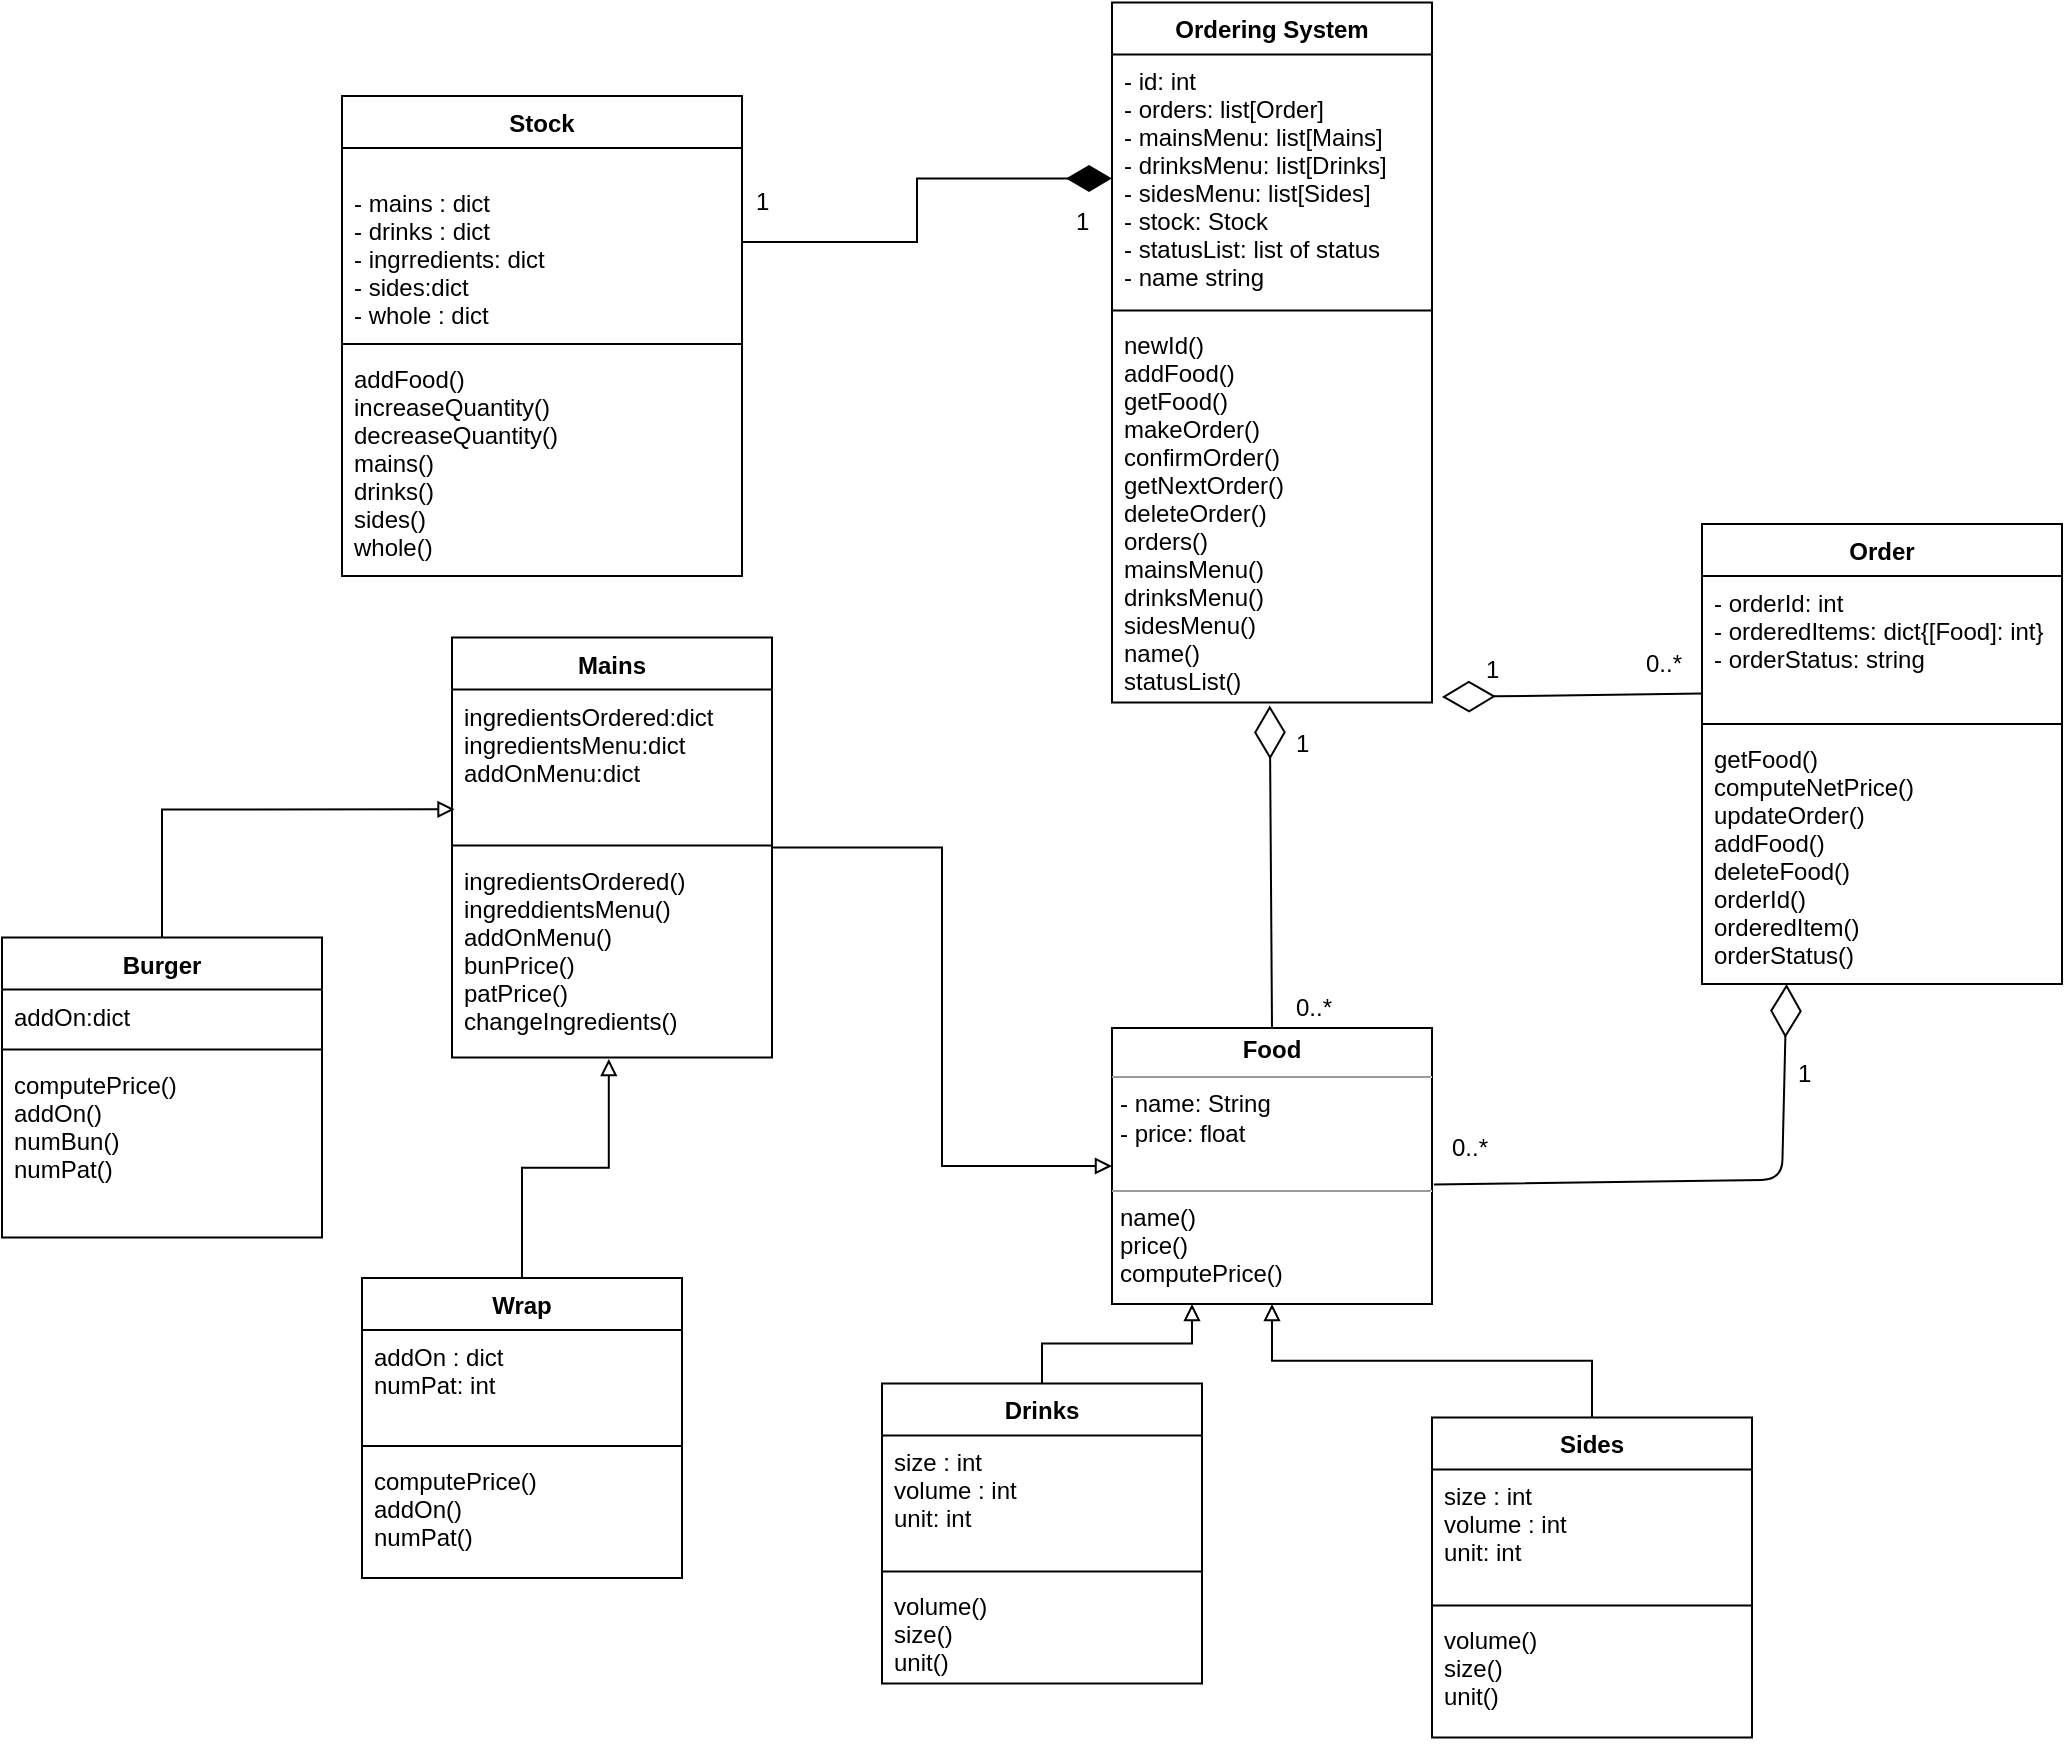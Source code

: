 <mxfile version="10.6.5" type="device"><diagram id="b44U0fsSiL7LGpA6iB5o" name="Page-1"><mxGraphModel dx="860" dy="906" grid="1" gridSize="10" guides="1" tooltips="1" connect="1" arrows="1" fold="1" page="1" pageScale="1" pageWidth="827" pageHeight="1169" math="0" shadow="0"><root><mxCell id="0"/><mxCell id="1" parent="0"/><mxCell id="Y0O8jJA_fNQwRt3xbqB9-1" style="edgeStyle=orthogonalEdgeStyle;rounded=0;orthogonalLoop=1;jettySize=auto;html=1;entryX=1;entryY=0.5;entryDx=0;entryDy=0;endArrow=block;endFill=0;" edge="1" parent="1"><mxGeometry relative="1" as="geometry"><mxPoint x="1014.429" y="1345.81" as="sourcePoint"/></mxGeometry></mxCell><mxCell id="Y0O8jJA_fNQwRt3xbqB9-5" value="&lt;p style=&quot;margin: 0px ; margin-top: 4px ; text-align: center&quot;&gt;&lt;b&gt;Food&lt;/b&gt;&lt;/p&gt;&lt;hr size=&quot;1&quot;&gt;&lt;p style=&quot;margin: 0px ; margin-left: 4px&quot;&gt;- name: String&lt;/p&gt;&lt;p style=&quot;margin: 0px ; margin-left: 4px&quot;&gt;- price: float&lt;/p&gt;&lt;p style=&quot;margin: 0px ; margin-left: 4px&quot;&gt;&lt;br&gt;&lt;/p&gt;&lt;hr size=&quot;1&quot;&gt;&lt;p style=&quot;margin: 0px ; margin-left: 4px&quot;&gt;name()&lt;/p&gt;&lt;p style=&quot;margin: 0px ; margin-left: 4px&quot;&gt;price()&lt;/p&gt;&lt;p style=&quot;margin: 0px ; margin-left: 4px&quot;&gt;computePrice()&lt;/p&gt;&lt;p style=&quot;margin: 0px ; margin-left: 4px&quot;&gt;&lt;br&gt;&lt;/p&gt;" style="verticalAlign=top;align=left;overflow=fill;fontSize=12;fontFamily=Helvetica;html=1;" vertex="1" parent="1"><mxGeometry x="1525" y="702" width="160" height="138" as="geometry"/></mxCell><mxCell id="Y0O8jJA_fNQwRt3xbqB9-6" value="1&lt;br&gt;" style="text;html=1;resizable=0;points=[];autosize=1;align=left;verticalAlign=top;spacingTop=-4;" vertex="1" parent="1"><mxGeometry x="1866" y="714.81" width="20" height="20" as="geometry"/></mxCell><mxCell id="Y0O8jJA_fNQwRt3xbqB9-7" value="" style="endArrow=diamondThin;endFill=0;endSize=24;html=1;exitX=0.5;exitY=0;exitDx=0;exitDy=0;entryX=0.493;entryY=1.008;entryDx=0;entryDy=0;entryPerimeter=0;" edge="1" parent="1" source="Y0O8jJA_fNQwRt3xbqB9-5" target="Y0O8jJA_fNQwRt3xbqB9-115"><mxGeometry width="160" relative="1" as="geometry"><mxPoint x="1522" y="651.81" as="sourcePoint"/><mxPoint x="1603" y="450" as="targetPoint"/></mxGeometry></mxCell><mxCell id="Y0O8jJA_fNQwRt3xbqB9-8" value="0..*" style="text;html=1;resizable=0;points=[];autosize=1;align=left;verticalAlign=top;spacingTop=-4;" vertex="1" parent="1"><mxGeometry x="1790" y="509.81" width="30" height="20" as="geometry"/></mxCell><mxCell id="Y0O8jJA_fNQwRt3xbqB9-9" value="1" style="text;html=1;resizable=0;points=[];autosize=1;align=left;verticalAlign=top;spacingTop=-4;" vertex="1" parent="1"><mxGeometry x="1615" y="549.81" width="20" height="20" as="geometry"/></mxCell><mxCell id="Y0O8jJA_fNQwRt3xbqB9-10" value="0..*" style="text;html=1;resizable=0;points=[];autosize=1;align=left;verticalAlign=top;spacingTop=-4;" vertex="1" parent="1"><mxGeometry x="1615" y="681.81" width="30" height="20" as="geometry"/></mxCell><mxCell id="Y0O8jJA_fNQwRt3xbqB9-11" value="" style="endArrow=diamondThin;endFill=0;endSize=24;html=1;exitX=1.006;exitY=0.567;exitDx=0;exitDy=0;exitPerimeter=0;entryX=0.235;entryY=1;entryDx=0;entryDy=0;entryPerimeter=0;" edge="1" parent="1" source="Y0O8jJA_fNQwRt3xbqB9-5" target="Y0O8jJA_fNQwRt3xbqB9-111"><mxGeometry width="160" relative="1" as="geometry"><mxPoint x="1870" y="768.81" as="sourcePoint"/><mxPoint x="2160" y="530" as="targetPoint"/><Array as="points"><mxPoint x="1860" y="777.81"/></Array></mxGeometry></mxCell><mxCell id="Y0O8jJA_fNQwRt3xbqB9-12" value="" style="endArrow=diamondThin;endFill=0;endSize=24;html=1;exitX=0;exitY=0.601;exitDx=0;exitDy=0;entryX=1;entryY=0.658;entryDx=0;entryDy=0;exitPerimeter=0;entryPerimeter=0;" edge="1" parent="1"><mxGeometry width="160" relative="1" as="geometry"><mxPoint x="1820" y="534.81" as="sourcePoint"/><mxPoint x="1690" y="536.476" as="targetPoint"/></mxGeometry></mxCell><mxCell id="Y0O8jJA_fNQwRt3xbqB9-13" value="Stock" style="swimlane;fontStyle=1;align=center;verticalAlign=top;childLayout=stackLayout;horizontal=1;startSize=26;horizontalStack=0;resizeParent=1;resizeParentMax=0;resizeLast=0;collapsible=1;marginBottom=0;" vertex="1" parent="1"><mxGeometry x="1140" y="236" width="200" height="240" as="geometry"/></mxCell><mxCell id="Y0O8jJA_fNQwRt3xbqB9-14" value="&#10;- mains : dict&#10;- drinks : dict&#10;- ingrredients: dict&#10;- sides:dict&#10;- whole : dict" style="text;strokeColor=none;fillColor=none;align=left;verticalAlign=top;spacingLeft=4;spacingRight=4;overflow=hidden;rotatable=0;points=[[0,0.5],[1,0.5]];portConstraint=eastwest;" vertex="1" parent="Y0O8jJA_fNQwRt3xbqB9-13"><mxGeometry y="26" width="200" height="94" as="geometry"/></mxCell><mxCell id="Y0O8jJA_fNQwRt3xbqB9-15" value="" style="line;strokeWidth=1;fillColor=none;align=left;verticalAlign=middle;spacingTop=-1;spacingLeft=3;spacingRight=3;rotatable=0;labelPosition=right;points=[];portConstraint=eastwest;" vertex="1" parent="Y0O8jJA_fNQwRt3xbqB9-13"><mxGeometry y="120" width="200" height="8" as="geometry"/></mxCell><mxCell id="Y0O8jJA_fNQwRt3xbqB9-16" value="addFood()&#10;increaseQuantity()&#10;decreaseQuantity()&#10;mains()&#10;drinks()&#10;sides()&#10;whole()&#10;" style="text;strokeColor=none;fillColor=none;align=left;verticalAlign=top;spacingLeft=4;spacingRight=4;overflow=hidden;rotatable=0;points=[[0,0.5],[1,0.5]];portConstraint=eastwest;" vertex="1" parent="Y0O8jJA_fNQwRt3xbqB9-13"><mxGeometry y="128" width="200" height="112" as="geometry"/></mxCell><mxCell id="Y0O8jJA_fNQwRt3xbqB9-22" value="1" style="text;html=1;resizable=0;points=[];autosize=1;align=left;verticalAlign=top;spacingTop=-4;" vertex="1" parent="1"><mxGeometry x="1710" y="512.81" width="20" height="20" as="geometry"/></mxCell><mxCell id="Y0O8jJA_fNQwRt3xbqB9-23" value="0..*" style="text;html=1;resizable=0;points=[];autosize=1;align=left;verticalAlign=top;spacingTop=-4;" vertex="1" parent="1"><mxGeometry x="1693" y="751.81" width="30" height="20" as="geometry"/></mxCell><mxCell id="Y0O8jJA_fNQwRt3xbqB9-25" style="edgeStyle=orthogonalEdgeStyle;rounded=0;orthogonalLoop=1;jettySize=auto;html=1;entryX=0;entryY=0.5;entryDx=0;entryDy=0;endArrow=block;endFill=0;" edge="1" parent="1" source="Y0O8jJA_fNQwRt3xbqB9-27" target="Y0O8jJA_fNQwRt3xbqB9-5"><mxGeometry relative="1" as="geometry"/></mxCell><mxCell id="Y0O8jJA_fNQwRt3xbqB9-27" value="Mains" style="swimlane;fontStyle=1;align=center;verticalAlign=top;childLayout=stackLayout;horizontal=1;startSize=26;horizontalStack=0;resizeParent=1;resizeParentMax=0;resizeLast=0;collapsible=1;marginBottom=0;" vertex="1" parent="1"><mxGeometry x="1195" y="506.81" width="160" height="210" as="geometry"/></mxCell><mxCell id="Y0O8jJA_fNQwRt3xbqB9-28" value="ingredientsOrdered:dict&#10;ingredientsMenu:dict&#10;addOnMenu:dict&#10;" style="text;strokeColor=none;fillColor=none;align=left;verticalAlign=top;spacingLeft=4;spacingRight=4;overflow=hidden;rotatable=0;points=[[0,0.5],[1,0.5]];portConstraint=eastwest;" vertex="1" parent="Y0O8jJA_fNQwRt3xbqB9-27"><mxGeometry y="26" width="160" height="74" as="geometry"/></mxCell><mxCell id="Y0O8jJA_fNQwRt3xbqB9-29" value="" style="line;strokeWidth=1;fillColor=none;align=left;verticalAlign=middle;spacingTop=-1;spacingLeft=3;spacingRight=3;rotatable=0;labelPosition=right;points=[];portConstraint=eastwest;" vertex="1" parent="Y0O8jJA_fNQwRt3xbqB9-27"><mxGeometry y="100" width="160" height="8" as="geometry"/></mxCell><mxCell id="Y0O8jJA_fNQwRt3xbqB9-30" value="ingredientsOrdered()&#10;ingreddientsMenu()&#10;addOnMenu()&#10;bunPrice()&#10;patPrice()&#10;changeIngredients()&#10;" style="text;strokeColor=none;fillColor=none;align=left;verticalAlign=top;spacingLeft=4;spacingRight=4;overflow=hidden;rotatable=0;points=[[0,0.5],[1,0.5]];portConstraint=eastwest;" vertex="1" parent="Y0O8jJA_fNQwRt3xbqB9-27"><mxGeometry y="108" width="160" height="102" as="geometry"/></mxCell><mxCell id="Y0O8jJA_fNQwRt3xbqB9-31" style="edgeStyle=orthogonalEdgeStyle;rounded=0;orthogonalLoop=1;jettySize=auto;html=1;entryX=0.008;entryY=0.809;entryDx=0;entryDy=0;entryPerimeter=0;endArrow=block;endFill=0;" edge="1" parent="1" source="Y0O8jJA_fNQwRt3xbqB9-32" target="Y0O8jJA_fNQwRt3xbqB9-28"><mxGeometry relative="1" as="geometry"/></mxCell><mxCell id="Y0O8jJA_fNQwRt3xbqB9-32" value="Burger" style="swimlane;fontStyle=1;align=center;verticalAlign=top;childLayout=stackLayout;horizontal=1;startSize=26;horizontalStack=0;resizeParent=1;resizeParentMax=0;resizeLast=0;collapsible=1;marginBottom=0;" vertex="1" parent="1"><mxGeometry x="970" y="656.81" width="160" height="150" as="geometry"/></mxCell><mxCell id="Y0O8jJA_fNQwRt3xbqB9-33" value="addOn:dict" style="text;strokeColor=none;fillColor=none;align=left;verticalAlign=top;spacingLeft=4;spacingRight=4;overflow=hidden;rotatable=0;points=[[0,0.5],[1,0.5]];portConstraint=eastwest;" vertex="1" parent="Y0O8jJA_fNQwRt3xbqB9-32"><mxGeometry y="26" width="160" height="26" as="geometry"/></mxCell><mxCell id="Y0O8jJA_fNQwRt3xbqB9-34" value="" style="line;strokeWidth=1;fillColor=none;align=left;verticalAlign=middle;spacingTop=-1;spacingLeft=3;spacingRight=3;rotatable=0;labelPosition=right;points=[];portConstraint=eastwest;" vertex="1" parent="Y0O8jJA_fNQwRt3xbqB9-32"><mxGeometry y="52" width="160" height="8" as="geometry"/></mxCell><mxCell id="Y0O8jJA_fNQwRt3xbqB9-35" value="computePrice()&#10;addOn()&#10;numBun()&#10;numPat()&#10;" style="text;strokeColor=none;fillColor=none;align=left;verticalAlign=top;spacingLeft=4;spacingRight=4;overflow=hidden;rotatable=0;points=[[0,0.5],[1,0.5]];portConstraint=eastwest;" vertex="1" parent="Y0O8jJA_fNQwRt3xbqB9-32"><mxGeometry y="60" width="160" height="90" as="geometry"/></mxCell><mxCell id="Y0O8jJA_fNQwRt3xbqB9-36" style="edgeStyle=orthogonalEdgeStyle;rounded=0;orthogonalLoop=1;jettySize=auto;html=1;entryX=0.49;entryY=1.007;entryDx=0;entryDy=0;entryPerimeter=0;endArrow=block;endFill=0;" edge="1" parent="1" source="Y0O8jJA_fNQwRt3xbqB9-37" target="Y0O8jJA_fNQwRt3xbqB9-30"><mxGeometry relative="1" as="geometry"/></mxCell><mxCell id="Y0O8jJA_fNQwRt3xbqB9-37" value="Wrap" style="swimlane;fontStyle=1;align=center;verticalAlign=top;childLayout=stackLayout;horizontal=1;startSize=26;horizontalStack=0;resizeParent=1;resizeParentMax=0;resizeLast=0;collapsible=1;marginBottom=0;" vertex="1" parent="1"><mxGeometry x="1150" y="827.0" width="160" height="150" as="geometry"/></mxCell><mxCell id="Y0O8jJA_fNQwRt3xbqB9-38" value="addOn : dict&#10;numPat: int&#10;" style="text;strokeColor=none;fillColor=none;align=left;verticalAlign=top;spacingLeft=4;spacingRight=4;overflow=hidden;rotatable=0;points=[[0,0.5],[1,0.5]];portConstraint=eastwest;" vertex="1" parent="Y0O8jJA_fNQwRt3xbqB9-37"><mxGeometry y="26" width="160" height="54" as="geometry"/></mxCell><mxCell id="Y0O8jJA_fNQwRt3xbqB9-39" value="" style="line;strokeWidth=1;fillColor=none;align=left;verticalAlign=middle;spacingTop=-1;spacingLeft=3;spacingRight=3;rotatable=0;labelPosition=right;points=[];portConstraint=eastwest;" vertex="1" parent="Y0O8jJA_fNQwRt3xbqB9-37"><mxGeometry y="80" width="160" height="8" as="geometry"/></mxCell><mxCell id="Y0O8jJA_fNQwRt3xbqB9-40" value="computePrice()&#10;addOn()&#10;numPat()&#10;" style="text;strokeColor=none;fillColor=none;align=left;verticalAlign=top;spacingLeft=4;spacingRight=4;overflow=hidden;rotatable=0;points=[[0,0.5],[1,0.5]];portConstraint=eastwest;" vertex="1" parent="Y0O8jJA_fNQwRt3xbqB9-37"><mxGeometry y="88" width="160" height="62" as="geometry"/></mxCell><mxCell id="Y0O8jJA_fNQwRt3xbqB9-41" style="edgeStyle=orthogonalEdgeStyle;rounded=0;orthogonalLoop=1;jettySize=auto;html=1;endArrow=block;endFill=0;entryX=0.25;entryY=1;entryDx=0;entryDy=0;" edge="1" parent="1" source="Y0O8jJA_fNQwRt3xbqB9-42" target="Y0O8jJA_fNQwRt3xbqB9-5"><mxGeometry relative="1" as="geometry"><mxPoint x="1580.0" y="843.81" as="targetPoint"/></mxGeometry></mxCell><mxCell id="Y0O8jJA_fNQwRt3xbqB9-42" value="Drinks" style="swimlane;fontStyle=1;align=center;verticalAlign=top;childLayout=stackLayout;horizontal=1;startSize=26;horizontalStack=0;resizeParent=1;resizeParentMax=0;resizeLast=0;collapsible=1;marginBottom=0;" vertex="1" parent="1"><mxGeometry x="1410" y="879.714" width="160" height="150" as="geometry"/></mxCell><mxCell id="Y0O8jJA_fNQwRt3xbqB9-43" value="size : int&#10;volume : int&#10;unit: int&#10;" style="text;strokeColor=none;fillColor=none;align=left;verticalAlign=top;spacingLeft=4;spacingRight=4;overflow=hidden;rotatable=0;points=[[0,0.5],[1,0.5]];portConstraint=eastwest;" vertex="1" parent="Y0O8jJA_fNQwRt3xbqB9-42"><mxGeometry y="26" width="160" height="64" as="geometry"/></mxCell><mxCell id="Y0O8jJA_fNQwRt3xbqB9-44" value="" style="line;strokeWidth=1;fillColor=none;align=left;verticalAlign=middle;spacingTop=-1;spacingLeft=3;spacingRight=3;rotatable=0;labelPosition=right;points=[];portConstraint=eastwest;" vertex="1" parent="Y0O8jJA_fNQwRt3xbqB9-42"><mxGeometry y="90" width="160" height="8" as="geometry"/></mxCell><mxCell id="Y0O8jJA_fNQwRt3xbqB9-45" value="volume()&#10;size()&#10;unit()&#10;" style="text;strokeColor=none;fillColor=none;align=left;verticalAlign=top;spacingLeft=4;spacingRight=4;overflow=hidden;rotatable=0;points=[[0,0.5],[1,0.5]];portConstraint=eastwest;" vertex="1" parent="Y0O8jJA_fNQwRt3xbqB9-42"><mxGeometry y="98" width="160" height="52" as="geometry"/></mxCell><mxCell id="Y0O8jJA_fNQwRt3xbqB9-46" style="edgeStyle=orthogonalEdgeStyle;rounded=0;orthogonalLoop=1;jettySize=auto;html=1;endArrow=block;endFill=0;" edge="1" parent="1" source="Y0O8jJA_fNQwRt3xbqB9-47" target="Y0O8jJA_fNQwRt3xbqB9-5"><mxGeometry relative="1" as="geometry"><mxPoint x="1650.0" y="843.81" as="targetPoint"/></mxGeometry></mxCell><mxCell id="Y0O8jJA_fNQwRt3xbqB9-47" value="Sides" style="swimlane;fontStyle=1;align=center;verticalAlign=top;childLayout=stackLayout;horizontal=1;startSize=26;horizontalStack=0;resizeParent=1;resizeParentMax=0;resizeLast=0;collapsible=1;marginBottom=0;" vertex="1" parent="1"><mxGeometry x="1685" y="896.714" width="160" height="160" as="geometry"/></mxCell><mxCell id="Y0O8jJA_fNQwRt3xbqB9-48" value="size : int&#10;volume : int&#10;unit: int&#10;" style="text;strokeColor=none;fillColor=none;align=left;verticalAlign=top;spacingLeft=4;spacingRight=4;overflow=hidden;rotatable=0;points=[[0,0.5],[1,0.5]];portConstraint=eastwest;" vertex="1" parent="Y0O8jJA_fNQwRt3xbqB9-47"><mxGeometry y="26" width="160" height="64" as="geometry"/></mxCell><mxCell id="Y0O8jJA_fNQwRt3xbqB9-49" value="" style="line;strokeWidth=1;fillColor=none;align=left;verticalAlign=middle;spacingTop=-1;spacingLeft=3;spacingRight=3;rotatable=0;labelPosition=right;points=[];portConstraint=eastwest;" vertex="1" parent="Y0O8jJA_fNQwRt3xbqB9-47"><mxGeometry y="90" width="160" height="8" as="geometry"/></mxCell><mxCell id="Y0O8jJA_fNQwRt3xbqB9-50" value="volume()&#10;size()&#10;unit()&#10;&#10;" style="text;strokeColor=none;fillColor=none;align=left;verticalAlign=top;spacingLeft=4;spacingRight=4;overflow=hidden;rotatable=0;points=[[0,0.5],[1,0.5]];portConstraint=eastwest;" vertex="1" parent="Y0O8jJA_fNQwRt3xbqB9-47"><mxGeometry y="98" width="160" height="62" as="geometry"/></mxCell><mxCell id="Y0O8jJA_fNQwRt3xbqB9-51" style="edgeStyle=orthogonalEdgeStyle;rounded=0;orthogonalLoop=1;jettySize=auto;html=1;endArrow=diamondThin;endFill=1;strokeWidth=1;endSize=20;" edge="1" parent="1" source="Y0O8jJA_fNQwRt3xbqB9-14" target="Y0O8jJA_fNQwRt3xbqB9-113"><mxGeometry relative="1" as="geometry"><mxPoint x="1525" y="128.714" as="targetPoint"/></mxGeometry></mxCell><mxCell id="Y0O8jJA_fNQwRt3xbqB9-52" value="1" style="text;html=1;resizable=0;points=[];autosize=1;align=left;verticalAlign=top;spacingTop=-4;" vertex="1" parent="1"><mxGeometry x="1505" y="288.81" width="20" height="20" as="geometry"/></mxCell><mxCell id="Y0O8jJA_fNQwRt3xbqB9-53" value="1" style="text;html=1;resizable=0;points=[];autosize=1;align=left;verticalAlign=top;spacingTop=-4;" vertex="1" parent="1"><mxGeometry x="1345" y="278.81" width="20" height="20" as="geometry"/></mxCell><mxCell id="Y0O8jJA_fNQwRt3xbqB9-108" value="Order" style="swimlane;fontStyle=1;align=center;verticalAlign=top;childLayout=stackLayout;horizontal=1;startSize=26;horizontalStack=0;resizeParent=1;resizeParentMax=0;resizeLast=0;collapsible=1;marginBottom=0;" vertex="1" parent="1"><mxGeometry x="1820" y="450" width="180" height="230" as="geometry"><mxRectangle y="26" width="160" height="40" as="alternateBounds"/></mxGeometry></mxCell><mxCell id="Y0O8jJA_fNQwRt3xbqB9-109" value="- orderId: int&#10;- orderedItems: dict{[Food]: int}&#10;- orderStatus: string&#10;&#10;" style="text;strokeColor=none;fillColor=none;align=left;verticalAlign=top;spacingLeft=4;spacingRight=4;overflow=hidden;rotatable=0;points=[[0,0.5],[1,0.5]];portConstraint=eastwest;" vertex="1" parent="Y0O8jJA_fNQwRt3xbqB9-108"><mxGeometry y="26" width="180" height="70" as="geometry"/></mxCell><mxCell id="Y0O8jJA_fNQwRt3xbqB9-110" value="" style="line;strokeWidth=1;fillColor=none;align=left;verticalAlign=middle;spacingTop=-1;spacingLeft=3;spacingRight=3;rotatable=0;labelPosition=right;points=[];portConstraint=eastwest;" vertex="1" parent="Y0O8jJA_fNQwRt3xbqB9-108"><mxGeometry y="96" width="180" height="8" as="geometry"/></mxCell><mxCell id="Y0O8jJA_fNQwRt3xbqB9-111" value="getFood() &#10;computeNetPrice()&#10;updateOrder()&#10;addFood()&#10;deleteFood()&#10;orderId()&#10;orderedItem()&#10;orderStatus()" style="text;strokeColor=none;fillColor=none;align=left;verticalAlign=top;spacingLeft=4;spacingRight=4;overflow=hidden;rotatable=0;points=[[0,0.5],[1,0.5]];portConstraint=eastwest;" vertex="1" parent="Y0O8jJA_fNQwRt3xbqB9-108"><mxGeometry y="104" width="180" height="126" as="geometry"/></mxCell><mxCell id="Y0O8jJA_fNQwRt3xbqB9-112" value="Ordering System&#10;&#10;" style="swimlane;fontStyle=1;align=center;verticalAlign=top;childLayout=stackLayout;horizontal=1;startSize=26;horizontalStack=0;resizeParent=1;resizeParentMax=0;resizeLast=0;collapsible=1;marginBottom=0;" vertex="1" parent="1"><mxGeometry x="1525" y="189.191" width="160" height="350" as="geometry"/></mxCell><mxCell id="Y0O8jJA_fNQwRt3xbqB9-113" value="- id: int&#10;- orders: list[Order]&#10;- mainsMenu: list[Mains]&#10;- drinksMenu: list[Drinks]&#10;- sidesMenu: list[Sides]&#10;- stock: Stock&#10;- statusList: list of status&#10;- name string" style="text;strokeColor=none;fillColor=none;align=left;verticalAlign=top;spacingLeft=4;spacingRight=4;overflow=hidden;rotatable=0;points=[[0,0.5],[1,0.5]];portConstraint=eastwest;" vertex="1" parent="Y0O8jJA_fNQwRt3xbqB9-112"><mxGeometry y="26" width="160" height="124" as="geometry"/></mxCell><mxCell id="Y0O8jJA_fNQwRt3xbqB9-114" value="" style="line;strokeWidth=1;fillColor=none;align=left;verticalAlign=middle;spacingTop=-1;spacingLeft=3;spacingRight=3;rotatable=0;labelPosition=right;points=[];portConstraint=eastwest;" vertex="1" parent="Y0O8jJA_fNQwRt3xbqB9-112"><mxGeometry y="150" width="160" height="8" as="geometry"/></mxCell><mxCell id="Y0O8jJA_fNQwRt3xbqB9-115" value="newId()&#10;addFood()&#10;getFood()&#10;makeOrder()&#10;confirmOrder()&#10;getNextOrder()&#10;deleteOrder()&#10;orders()&#10;mainsMenu()&#10;drinksMenu()&#10;sidesMenu()&#10;name()&#10;statusList()&#10;" style="text;strokeColor=none;fillColor=none;align=left;verticalAlign=top;spacingLeft=4;spacingRight=4;overflow=hidden;rotatable=0;points=[[0,0.5],[1,0.5]];portConstraint=eastwest;" vertex="1" parent="Y0O8jJA_fNQwRt3xbqB9-112"><mxGeometry y="158" width="160" height="192" as="geometry"/></mxCell></root></mxGraphModel></diagram></mxfile>